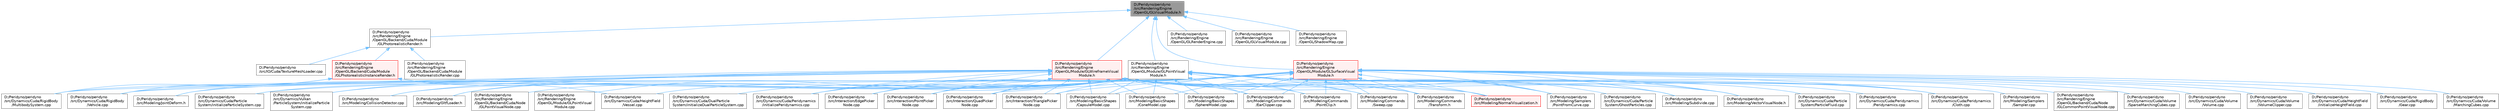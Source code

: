 digraph "D:/Peridyno/peridyno/src/Rendering/Engine/OpenGL/GLVisualModule.h"
{
 // LATEX_PDF_SIZE
  bgcolor="transparent";
  edge [fontname=Helvetica,fontsize=10,labelfontname=Helvetica,labelfontsize=10];
  node [fontname=Helvetica,fontsize=10,shape=box,height=0.2,width=0.4];
  Node1 [id="Node000001",label="D:/Peridyno/peridyno\l/src/Rendering/Engine\l/OpenGL/GLVisualModule.h",height=0.2,width=0.4,color="gray40", fillcolor="grey60", style="filled", fontcolor="black",tooltip=" "];
  Node1 -> Node2 [id="edge1_Node000001_Node000002",dir="back",color="steelblue1",style="solid",tooltip=" "];
  Node2 [id="Node000002",label="D:/Peridyno/peridyno\l/src/Rendering/Engine\l/OpenGL/Backend/Cuda/Module\l/GLPhotorealisticRender.h",height=0.2,width=0.4,color="grey40", fillcolor="white", style="filled",URL="$_g_l_photorealistic_render_8h.html",tooltip=" "];
  Node2 -> Node3 [id="edge2_Node000002_Node000003",dir="back",color="steelblue1",style="solid",tooltip=" "];
  Node3 [id="Node000003",label="D:/Peridyno/peridyno\l/src/IO/Cuda/TextureMeshLoader.cpp",height=0.2,width=0.4,color="grey40", fillcolor="white", style="filled",URL="$_texture_mesh_loader_8cpp.html",tooltip=" "];
  Node2 -> Node4 [id="edge3_Node000002_Node000004",dir="back",color="steelblue1",style="solid",tooltip=" "];
  Node4 [id="Node000004",label="D:/Peridyno/peridyno\l/src/Rendering/Engine\l/OpenGL/Backend/Cuda/Module\l/GLPhotorealisticInstanceRender.h",height=0.2,width=0.4,color="red", fillcolor="#FFF0F0", style="filled",URL="$_g_l_photorealistic_instance_render_8h.html",tooltip=" "];
  Node4 -> Node5 [id="edge4_Node000004_Node000005",dir="back",color="steelblue1",style="solid",tooltip=" "];
  Node5 [id="Node000005",label="D:/Peridyno/peridyno\l/src/Dynamics/Cuda/HeightField\l/Vessel.cpp",height=0.2,width=0.4,color="grey40", fillcolor="white", style="filled",URL="$_vessel_8cpp.html",tooltip=" "];
  Node4 -> Node7 [id="edge5_Node000004_Node000007",dir="back",color="steelblue1",style="solid",tooltip=" "];
  Node7 [id="Node000007",label="D:/Peridyno/peridyno\l/src/Dynamics/Cuda/RigidBody\l/MultibodySystem.cpp",height=0.2,width=0.4,color="grey40", fillcolor="white", style="filled",URL="$_multibody_system_8cpp.html",tooltip=" "];
  Node4 -> Node8 [id="edge6_Node000004_Node000008",dir="back",color="steelblue1",style="solid",tooltip=" "];
  Node8 [id="Node000008",label="D:/Peridyno/peridyno\l/src/Dynamics/Cuda/RigidBody\l/Vehicle.cpp",height=0.2,width=0.4,color="grey40", fillcolor="white", style="filled",URL="$_vehicle_8cpp.html",tooltip=" "];
  Node2 -> Node11 [id="edge7_Node000002_Node000011",dir="back",color="steelblue1",style="solid",tooltip=" "];
  Node11 [id="Node000011",label="D:/Peridyno/peridyno\l/src/Rendering/Engine\l/OpenGL/Backend/Cuda/Module\l/GLPhotorealisticRender.cpp",height=0.2,width=0.4,color="grey40", fillcolor="white", style="filled",URL="$_g_l_photorealistic_render_8cpp.html",tooltip=" "];
  Node1 -> Node12 [id="edge8_Node000001_Node000012",dir="back",color="steelblue1",style="solid",tooltip=" "];
  Node12 [id="Node000012",label="D:/Peridyno/peridyno\l/src/Rendering/Engine\l/OpenGL/GLRenderEngine.cpp",height=0.2,width=0.4,color="grey40", fillcolor="white", style="filled",URL="$_g_l_render_engine_8cpp.html",tooltip=" "];
  Node1 -> Node13 [id="edge9_Node000001_Node000013",dir="back",color="steelblue1",style="solid",tooltip=" "];
  Node13 [id="Node000013",label="D:/Peridyno/peridyno\l/src/Rendering/Engine\l/OpenGL/GLVisualModule.cpp",height=0.2,width=0.4,color="grey40", fillcolor="white", style="filled",URL="$_g_l_visual_module_8cpp.html",tooltip=" "];
  Node1 -> Node14 [id="edge10_Node000001_Node000014",dir="back",color="steelblue1",style="solid",tooltip=" "];
  Node14 [id="Node000014",label="D:/Peridyno/peridyno\l/src/Rendering/Engine\l/OpenGL/Module/GLPointVisual\lModule.h",height=0.2,width=0.4,color="grey40", fillcolor="white", style="filled",URL="$_g_l_point_visual_module_8h.html",tooltip=" "];
  Node14 -> Node15 [id="edge11_Node000014_Node000015",dir="back",color="steelblue1",style="solid",tooltip=" "];
  Node15 [id="Node000015",label="D:/Peridyno/peridyno\l/src/Dynamics/Cuda/DualParticle\lSystem/initializeDualParticleSystem.cpp",height=0.2,width=0.4,color="grey40", fillcolor="white", style="filled",URL="$initialize_dual_particle_system_8cpp.html",tooltip=" "];
  Node14 -> Node16 [id="edge12_Node000014_Node000016",dir="back",color="steelblue1",style="solid",tooltip=" "];
  Node16 [id="Node000016",label="D:/Peridyno/peridyno\l/src/Dynamics/Cuda/Particle\lSystem/GhostParticles.cpp",height=0.2,width=0.4,color="grey40", fillcolor="white", style="filled",URL="$_ghost_particles_8cpp.html",tooltip=" "];
  Node14 -> Node17 [id="edge13_Node000014_Node000017",dir="back",color="steelblue1",style="solid",tooltip=" "];
  Node17 [id="Node000017",label="D:/Peridyno/peridyno\l/src/Dynamics/Cuda/Particle\lSystem/ParticleFluid.cpp",height=0.2,width=0.4,color="grey40", fillcolor="white", style="filled",URL="$_cuda_2_particle_system_2_particle_fluid_8cpp.html",tooltip=" "];
  Node14 -> Node18 [id="edge14_Node000014_Node000018",dir="back",color="steelblue1",style="solid",tooltip=" "];
  Node18 [id="Node000018",label="D:/Peridyno/peridyno\l/src/Dynamics/Cuda/Particle\lSystem/initializeParticleSystem.cpp",height=0.2,width=0.4,color="grey40", fillcolor="white", style="filled",URL="$_cuda_2_particle_system_2initialize_particle_system_8cpp.html",tooltip=" "];
  Node14 -> Node19 [id="edge15_Node000014_Node000019",dir="back",color="steelblue1",style="solid",tooltip=" "];
  Node19 [id="Node000019",label="D:/Peridyno/peridyno\l/src/Dynamics/Cuda/Peridynamics\l/Cloth.cpp",height=0.2,width=0.4,color="grey40", fillcolor="white", style="filled",URL="$_cloth_8cpp.html",tooltip=" "];
  Node14 -> Node20 [id="edge16_Node000014_Node000020",dir="back",color="steelblue1",style="solid",tooltip=" "];
  Node20 [id="Node000020",label="D:/Peridyno/peridyno\l/src/Dynamics/Cuda/Peridynamics\l/Peridynamics.cpp",height=0.2,width=0.4,color="grey40", fillcolor="white", style="filled",URL="$_peridynamics_8cpp.html",tooltip=" "];
  Node14 -> Node21 [id="edge17_Node000014_Node000021",dir="back",color="steelblue1",style="solid",tooltip=" "];
  Node21 [id="Node000021",label="D:/Peridyno/peridyno\l/src/Dynamics/Cuda/Peridynamics\l/initializePeridynamics.cpp",height=0.2,width=0.4,color="grey40", fillcolor="white", style="filled",URL="$initialize_peridynamics_8cpp.html",tooltip=" "];
  Node14 -> Node22 [id="edge18_Node000014_Node000022",dir="back",color="steelblue1",style="solid",tooltip=" "];
  Node22 [id="Node000022",label="D:/Peridyno/peridyno\l/src/Dynamics/Vulkan\l/ParticleSystem/initializeParticle\lSystem.cpp",height=0.2,width=0.4,color="grey40", fillcolor="white", style="filled",URL="$_vulkan_2_particle_system_2initialize_particle_system_8cpp.html",tooltip=" "];
  Node14 -> Node23 [id="edge19_Node000014_Node000023",dir="back",color="steelblue1",style="solid",tooltip=" "];
  Node23 [id="Node000023",label="D:/Peridyno/peridyno\l/src/Interaction/EdgePicker\lNode.cpp",height=0.2,width=0.4,color="grey40", fillcolor="white", style="filled",URL="$_edge_picker_node_8cpp.html",tooltip=" "];
  Node14 -> Node24 [id="edge20_Node000014_Node000024",dir="back",color="steelblue1",style="solid",tooltip=" "];
  Node24 [id="Node000024",label="D:/Peridyno/peridyno\l/src/Interaction/PointPicker\lNode.cpp",height=0.2,width=0.4,color="grey40", fillcolor="white", style="filled",URL="$_point_picker_node_8cpp.html",tooltip=" "];
  Node14 -> Node25 [id="edge21_Node000014_Node000025",dir="back",color="steelblue1",style="solid",tooltip=" "];
  Node25 [id="Node000025",label="D:/Peridyno/peridyno\l/src/Interaction/QuadPicker\lNode.cpp",height=0.2,width=0.4,color="grey40", fillcolor="white", style="filled",URL="$_quad_picker_node_8cpp.html",tooltip=" "];
  Node14 -> Node26 [id="edge22_Node000014_Node000026",dir="back",color="steelblue1",style="solid",tooltip=" "];
  Node26 [id="Node000026",label="D:/Peridyno/peridyno\l/src/Interaction/TrianglePicker\lNode.cpp",height=0.2,width=0.4,color="grey40", fillcolor="white", style="filled",URL="$_triangle_picker_node_8cpp.html",tooltip=" "];
  Node14 -> Node27 [id="edge23_Node000014_Node000027",dir="back",color="steelblue1",style="solid",tooltip=" "];
  Node27 [id="Node000027",label="D:/Peridyno/peridyno\l/src/Modeling/BasicShapes\l/CapsuleModel.cpp",height=0.2,width=0.4,color="grey40", fillcolor="white", style="filled",URL="$_capsule_model_8cpp.html",tooltip=" "];
  Node14 -> Node28 [id="edge24_Node000014_Node000028",dir="back",color="steelblue1",style="solid",tooltip=" "];
  Node28 [id="Node000028",label="D:/Peridyno/peridyno\l/src/Modeling/BasicShapes\l/ConeModel.cpp",height=0.2,width=0.4,color="grey40", fillcolor="white", style="filled",URL="$_cone_model_8cpp.html",tooltip=" "];
  Node14 -> Node29 [id="edge25_Node000014_Node000029",dir="back",color="steelblue1",style="solid",tooltip=" "];
  Node29 [id="Node000029",label="D:/Peridyno/peridyno\l/src/Modeling/BasicShapes\l/SphereModel.cpp",height=0.2,width=0.4,color="grey40", fillcolor="white", style="filled",URL="$_sphere_model_8cpp.html",tooltip=" "];
  Node14 -> Node30 [id="edge26_Node000014_Node000030",dir="back",color="steelblue1",style="solid",tooltip=" "];
  Node30 [id="Node000030",label="D:/Peridyno/peridyno\l/src/Modeling/CollisionDetector.cpp",height=0.2,width=0.4,color="grey40", fillcolor="white", style="filled",URL="$_collision_detector_8cpp.html",tooltip=" "];
  Node14 -> Node31 [id="edge27_Node000014_Node000031",dir="back",color="steelblue1",style="solid",tooltip=" "];
  Node31 [id="Node000031",label="D:/Peridyno/peridyno\l/src/Modeling/Commands\l/EarClipper.cpp",height=0.2,width=0.4,color="grey40", fillcolor="white", style="filled",URL="$_ear_clipper_8cpp.html",tooltip=" "];
  Node14 -> Node32 [id="edge28_Node000014_Node000032",dir="back",color="steelblue1",style="solid",tooltip=" "];
  Node32 [id="Node000032",label="D:/Peridyno/peridyno\l/src/Modeling/Commands\l/PointClip.h",height=0.2,width=0.4,color="grey40", fillcolor="white", style="filled",URL="$_point_clip_8h.html",tooltip=" "];
  Node14 -> Node33 [id="edge29_Node000014_Node000033",dir="back",color="steelblue1",style="solid",tooltip=" "];
  Node33 [id="Node000033",label="D:/Peridyno/peridyno\l/src/Modeling/Commands\l/Sweep.cpp",height=0.2,width=0.4,color="grey40", fillcolor="white", style="filled",URL="$_sweep_8cpp.html",tooltip=" "];
  Node14 -> Node34 [id="edge30_Node000014_Node000034",dir="back",color="steelblue1",style="solid",tooltip=" "];
  Node34 [id="Node000034",label="D:/Peridyno/peridyno\l/src/Modeling/Commands\l/Transform.h",height=0.2,width=0.4,color="grey40", fillcolor="white", style="filled",URL="$_transform_8h.html",tooltip=" "];
  Node14 -> Node35 [id="edge31_Node000014_Node000035",dir="back",color="steelblue1",style="solid",tooltip=" "];
  Node35 [id="Node000035",label="D:/Peridyno/peridyno\l/src/Modeling/GltfLoader.h",height=0.2,width=0.4,color="grey40", fillcolor="white", style="filled",URL="$_gltf_loader_8h.html",tooltip=" "];
  Node14 -> Node36 [id="edge32_Node000014_Node000036",dir="back",color="steelblue1",style="solid",tooltip=" "];
  Node36 [id="Node000036",label="D:/Peridyno/peridyno\l/src/Modeling/JointDeform.h",height=0.2,width=0.4,color="grey40", fillcolor="white", style="filled",URL="$_joint_deform_8h.html",tooltip=" "];
  Node14 -> Node37 [id="edge33_Node000014_Node000037",dir="back",color="steelblue1",style="solid",tooltip=" "];
  Node37 [id="Node000037",label="D:/Peridyno/peridyno\l/src/Modeling/NormalVisualization.h",height=0.2,width=0.4,color="red", fillcolor="#FFF0F0", style="filled",URL="$_normal_visualization_8h.html",tooltip=" "];
  Node14 -> Node40 [id="edge34_Node000014_Node000040",dir="back",color="steelblue1",style="solid",tooltip=" "];
  Node40 [id="Node000040",label="D:/Peridyno/peridyno\l/src/Modeling/Samplers\l/PointFromCurve.cpp",height=0.2,width=0.4,color="grey40", fillcolor="white", style="filled",URL="$_point_from_curve_8cpp.html",tooltip=" "];
  Node14 -> Node41 [id="edge35_Node000014_Node000041",dir="back",color="steelblue1",style="solid",tooltip=" "];
  Node41 [id="Node000041",label="D:/Peridyno/peridyno\l/src/Modeling/Samplers\l/Sampler.cpp",height=0.2,width=0.4,color="grey40", fillcolor="white", style="filled",URL="$_sampler_8cpp.html",tooltip=" "];
  Node14 -> Node42 [id="edge36_Node000014_Node000042",dir="back",color="steelblue1",style="solid",tooltip=" "];
  Node42 [id="Node000042",label="D:/Peridyno/peridyno\l/src/Modeling/Subdivide.cpp",height=0.2,width=0.4,color="grey40", fillcolor="white", style="filled",URL="$_subdivide_8cpp.html",tooltip=" "];
  Node14 -> Node43 [id="edge37_Node000014_Node000043",dir="back",color="steelblue1",style="solid",tooltip=" "];
  Node43 [id="Node000043",label="D:/Peridyno/peridyno\l/src/Modeling/VectorVisualNode.h",height=0.2,width=0.4,color="grey40", fillcolor="white", style="filled",URL="$_vector_visual_node_8h.html",tooltip=" "];
  Node14 -> Node44 [id="edge38_Node000014_Node000044",dir="back",color="steelblue1",style="solid",tooltip=" "];
  Node44 [id="Node000044",label="D:/Peridyno/peridyno\l/src/Rendering/Engine\l/OpenGL/Backend/Cuda/Node\l/GLCommonPointVisualNode.cpp",height=0.2,width=0.4,color="grey40", fillcolor="white", style="filled",URL="$_g_l_common_point_visual_node_8cpp.html",tooltip=" "];
  Node14 -> Node45 [id="edge39_Node000014_Node000045",dir="back",color="steelblue1",style="solid",tooltip=" "];
  Node45 [id="Node000045",label="D:/Peridyno/peridyno\l/src/Rendering/Engine\l/OpenGL/Backend/Cuda/Node\l/GLPointVisualNode.cpp",height=0.2,width=0.4,color="grey40", fillcolor="white", style="filled",URL="$_g_l_point_visual_node_8cpp.html",tooltip=" "];
  Node14 -> Node46 [id="edge40_Node000014_Node000046",dir="back",color="steelblue1",style="solid",tooltip=" "];
  Node46 [id="Node000046",label="D:/Peridyno/peridyno\l/src/Rendering/Engine\l/OpenGL/Module/GLPointVisual\lModule.cpp",height=0.2,width=0.4,color="grey40", fillcolor="white", style="filled",URL="$_g_l_point_visual_module_8cpp.html",tooltip=" "];
  Node1 -> Node47 [id="edge41_Node000001_Node000047",dir="back",color="steelblue1",style="solid",tooltip=" "];
  Node47 [id="Node000047",label="D:/Peridyno/peridyno\l/src/Rendering/Engine\l/OpenGL/Module/GLSurfaceVisual\lModule.h",height=0.2,width=0.4,color="red", fillcolor="#FFF0F0", style="filled",URL="$_g_l_surface_visual_module_8h.html",tooltip=" "];
  Node47 -> Node5 [id="edge42_Node000047_Node000005",dir="back",color="steelblue1",style="solid",tooltip=" "];
  Node47 -> Node48 [id="edge43_Node000047_Node000048",dir="back",color="steelblue1",style="solid",tooltip=" "];
  Node48 [id="Node000048",label="D:/Peridyno/peridyno\l/src/Dynamics/Cuda/HeightField\l/initializeHeightField.cpp",height=0.2,width=0.4,color="grey40", fillcolor="white", style="filled",URL="$initialize_height_field_8cpp.html",tooltip=" "];
  Node47 -> Node19 [id="edge44_Node000047_Node000019",dir="back",color="steelblue1",style="solid",tooltip=" "];
  Node47 -> Node21 [id="edge45_Node000047_Node000021",dir="back",color="steelblue1",style="solid",tooltip=" "];
  Node47 -> Node49 [id="edge46_Node000047_Node000049",dir="back",color="steelblue1",style="solid",tooltip=" "];
  Node49 [id="Node000049",label="D:/Peridyno/peridyno\l/src/Dynamics/Cuda/RigidBody\l/Gear.cpp",height=0.2,width=0.4,color="grey40", fillcolor="white", style="filled",URL="$_gear_8cpp.html",tooltip=" "];
  Node47 -> Node7 [id="edge47_Node000047_Node000007",dir="back",color="steelblue1",style="solid",tooltip=" "];
  Node47 -> Node8 [id="edge48_Node000047_Node000008",dir="back",color="steelblue1",style="solid",tooltip=" "];
  Node47 -> Node50 [id="edge49_Node000047_Node000050",dir="back",color="steelblue1",style="solid",tooltip=" "];
  Node50 [id="Node000050",label="D:/Peridyno/peridyno\l/src/Dynamics/Cuda/Volume\l/MarchingCubes.cpp",height=0.2,width=0.4,color="grey40", fillcolor="white", style="filled",URL="$_marching_cubes_8cpp.html",tooltip=" "];
  Node47 -> Node51 [id="edge50_Node000047_Node000051",dir="back",color="steelblue1",style="solid",tooltip=" "];
  Node51 [id="Node000051",label="D:/Peridyno/peridyno\l/src/Dynamics/Cuda/Volume\l/SparseMarchingCubes.cpp",height=0.2,width=0.4,color="grey40", fillcolor="white", style="filled",URL="$_sparse_marching_cubes_8cpp.html",tooltip=" "];
  Node47 -> Node52 [id="edge51_Node000047_Node000052",dir="back",color="steelblue1",style="solid",tooltip=" "];
  Node52 [id="Node000052",label="D:/Peridyno/peridyno\l/src/Dynamics/Cuda/Volume\l/Volume.cpp",height=0.2,width=0.4,color="grey40", fillcolor="white", style="filled",URL="$_volume_8cpp.html",tooltip=" "];
  Node47 -> Node53 [id="edge52_Node000047_Node000053",dir="back",color="steelblue1",style="solid",tooltip=" "];
  Node53 [id="Node000053",label="D:/Peridyno/peridyno\l/src/Dynamics/Cuda/Volume\l/VolumeClipper.cpp",height=0.2,width=0.4,color="grey40", fillcolor="white", style="filled",URL="$_volume_clipper_8cpp.html",tooltip=" "];
  Node47 -> Node23 [id="edge53_Node000047_Node000023",dir="back",color="steelblue1",style="solid",tooltip=" "];
  Node47 -> Node24 [id="edge54_Node000047_Node000024",dir="back",color="steelblue1",style="solid",tooltip=" "];
  Node47 -> Node25 [id="edge55_Node000047_Node000025",dir="back",color="steelblue1",style="solid",tooltip=" "];
  Node47 -> Node26 [id="edge56_Node000047_Node000026",dir="back",color="steelblue1",style="solid",tooltip=" "];
  Node47 -> Node27 [id="edge57_Node000047_Node000027",dir="back",color="steelblue1",style="solid",tooltip=" "];
  Node47 -> Node28 [id="edge58_Node000047_Node000028",dir="back",color="steelblue1",style="solid",tooltip=" "];
  Node47 -> Node29 [id="edge59_Node000047_Node000029",dir="back",color="steelblue1",style="solid",tooltip=" "];
  Node47 -> Node31 [id="edge60_Node000047_Node000031",dir="back",color="steelblue1",style="solid",tooltip=" "];
  Node47 -> Node32 [id="edge61_Node000047_Node000032",dir="back",color="steelblue1",style="solid",tooltip=" "];
  Node47 -> Node33 [id="edge62_Node000047_Node000033",dir="back",color="steelblue1",style="solid",tooltip=" "];
  Node47 -> Node34 [id="edge63_Node000047_Node000034",dir="back",color="steelblue1",style="solid",tooltip=" "];
  Node47 -> Node37 [id="edge64_Node000047_Node000037",dir="back",color="steelblue1",style="solid",tooltip=" "];
  Node47 -> Node40 [id="edge65_Node000047_Node000040",dir="back",color="steelblue1",style="solid",tooltip=" "];
  Node47 -> Node42 [id="edge66_Node000047_Node000042",dir="back",color="steelblue1",style="solid",tooltip=" "];
  Node47 -> Node43 [id="edge67_Node000047_Node000043",dir="back",color="steelblue1",style="solid",tooltip=" "];
  Node1 -> Node74 [id="edge68_Node000001_Node000074",dir="back",color="steelblue1",style="solid",tooltip=" "];
  Node74 [id="Node000074",label="D:/Peridyno/peridyno\l/src/Rendering/Engine\l/OpenGL/Module/GLWireframeVisual\lModule.h",height=0.2,width=0.4,color="red", fillcolor="#FFF0F0", style="filled",URL="$_g_l_wireframe_visual_module_8h.html",tooltip=" "];
  Node74 -> Node18 [id="edge69_Node000074_Node000018",dir="back",color="steelblue1",style="solid",tooltip=" "];
  Node74 -> Node19 [id="edge70_Node000074_Node000019",dir="back",color="steelblue1",style="solid",tooltip=" "];
  Node74 -> Node21 [id="edge71_Node000074_Node000021",dir="back",color="steelblue1",style="solid",tooltip=" "];
  Node74 -> Node7 [id="edge72_Node000074_Node000007",dir="back",color="steelblue1",style="solid",tooltip=" "];
  Node74 -> Node8 [id="edge73_Node000074_Node000008",dir="back",color="steelblue1",style="solid",tooltip=" "];
  Node74 -> Node22 [id="edge74_Node000074_Node000022",dir="back",color="steelblue1",style="solid",tooltip=" "];
  Node74 -> Node23 [id="edge75_Node000074_Node000023",dir="back",color="steelblue1",style="solid",tooltip=" "];
  Node74 -> Node24 [id="edge76_Node000074_Node000024",dir="back",color="steelblue1",style="solid",tooltip=" "];
  Node74 -> Node25 [id="edge77_Node000074_Node000025",dir="back",color="steelblue1",style="solid",tooltip=" "];
  Node74 -> Node26 [id="edge78_Node000074_Node000026",dir="back",color="steelblue1",style="solid",tooltip=" "];
  Node74 -> Node27 [id="edge79_Node000074_Node000027",dir="back",color="steelblue1",style="solid",tooltip=" "];
  Node74 -> Node28 [id="edge80_Node000074_Node000028",dir="back",color="steelblue1",style="solid",tooltip=" "];
  Node74 -> Node29 [id="edge81_Node000074_Node000029",dir="back",color="steelblue1",style="solid",tooltip=" "];
  Node74 -> Node30 [id="edge82_Node000074_Node000030",dir="back",color="steelblue1",style="solid",tooltip=" "];
  Node74 -> Node31 [id="edge83_Node000074_Node000031",dir="back",color="steelblue1",style="solid",tooltip=" "];
  Node74 -> Node32 [id="edge84_Node000074_Node000032",dir="back",color="steelblue1",style="solid",tooltip=" "];
  Node74 -> Node33 [id="edge85_Node000074_Node000033",dir="back",color="steelblue1",style="solid",tooltip=" "];
  Node74 -> Node34 [id="edge86_Node000074_Node000034",dir="back",color="steelblue1",style="solid",tooltip=" "];
  Node74 -> Node35 [id="edge87_Node000074_Node000035",dir="back",color="steelblue1",style="solid",tooltip=" "];
  Node74 -> Node36 [id="edge88_Node000074_Node000036",dir="back",color="steelblue1",style="solid",tooltip=" "];
  Node74 -> Node37 [id="edge89_Node000074_Node000037",dir="back",color="steelblue1",style="solid",tooltip=" "];
  Node74 -> Node40 [id="edge90_Node000074_Node000040",dir="back",color="steelblue1",style="solid",tooltip=" "];
  Node74 -> Node42 [id="edge91_Node000074_Node000042",dir="back",color="steelblue1",style="solid",tooltip=" "];
  Node74 -> Node43 [id="edge92_Node000074_Node000043",dir="back",color="steelblue1",style="solid",tooltip=" "];
  Node1 -> Node80 [id="edge93_Node000001_Node000080",dir="back",color="steelblue1",style="solid",tooltip=" "];
  Node80 [id="Node000080",label="D:/Peridyno/peridyno\l/src/Rendering/Engine\l/OpenGL/ShadowMap.cpp",height=0.2,width=0.4,color="grey40", fillcolor="white", style="filled",URL="$_shadow_map_8cpp.html",tooltip=" "];
}
